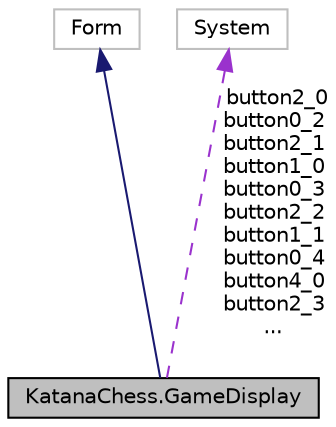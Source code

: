 digraph "KatanaChess.GameDisplay"
{
  edge [fontname="Helvetica",fontsize="10",labelfontname="Helvetica",labelfontsize="10"];
  node [fontname="Helvetica",fontsize="10",shape=record];
  Node1 [label="KatanaChess.GameDisplay",height=0.2,width=0.4,color="black", fillcolor="grey75", style="filled", fontcolor="black"];
  Node2 -> Node1 [dir="back",color="midnightblue",fontsize="10",style="solid",fontname="Helvetica"];
  Node2 [label="Form",height=0.2,width=0.4,color="grey75", fillcolor="white", style="filled"];
  Node3 -> Node1 [dir="back",color="darkorchid3",fontsize="10",style="dashed",label=" button2_0\nbutton0_2\nbutton2_1\nbutton1_0\nbutton0_3\nbutton2_2\nbutton1_1\nbutton0_4\nbutton4_0\nbutton2_3\n..." ,fontname="Helvetica"];
  Node3 [label="System",height=0.2,width=0.4,color="grey75", fillcolor="white", style="filled"];
}

